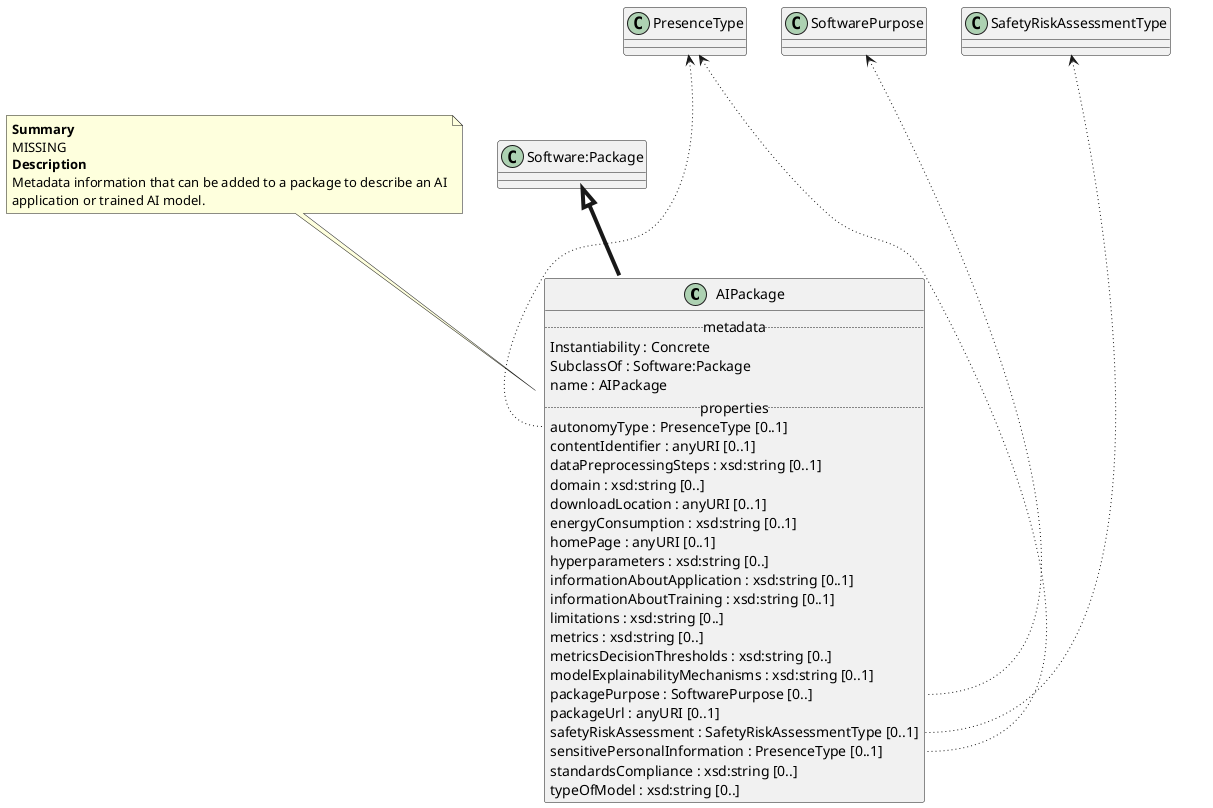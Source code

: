 @startuml
class AIPackage {
.. metadata ..
    Instantiability : Concrete
    SubclassOf : Software:Package
    name : AIPackage
.. properties ..
    autonomyType : PresenceType [0..1]
    contentIdentifier : anyURI [0..1]
    dataPreprocessingSteps : xsd:string [0..1]
    domain : xsd:string [0..]
    downloadLocation : anyURI [0..1]
    energyConsumption : xsd:string [0..1]
    homePage : anyURI [0..1]
    hyperparameters : xsd:string [0..]
    informationAboutApplication : xsd:string [0..1]
    informationAboutTraining : xsd:string [0..1]
    limitations : xsd:string [0..]
    metrics : xsd:string [0..]
    metricsDecisionThresholds : xsd:string [0..]
    modelExplainabilityMechanisms : xsd:string [0..1]
    packagePurpose : SoftwarePurpose [0..]
    packageUrl : anyURI [0..1]
    safetyRiskAssessment : SafetyRiskAssessmentType [0..1]
    sensitivePersonalInformation : PresenceType [0..1]
    standardsCompliance : xsd:string [0..]
    typeOfModel : xsd:string [0..]
}
note top of AIPackage
<b>Summary</b>
MISSING
<b>Description</b>
Metadata information that can be added to a package to describe an AI
application or trained AI model.
end note
"Software:Package" <|-[thickness=4]- "AIPackage"
"PresenceType" <-[dotted]-- "AIPackage::autonomyType"
"SoftwarePurpose" <-[dotted]-- "AIPackage::packagePurpose"
"SafetyRiskAssessmentType" <-[dotted]-- "AIPackage::safetyRiskAssessment"
"PresenceType" <-[dotted]-- "AIPackage::sensitivePersonalInformation"
@enduml
